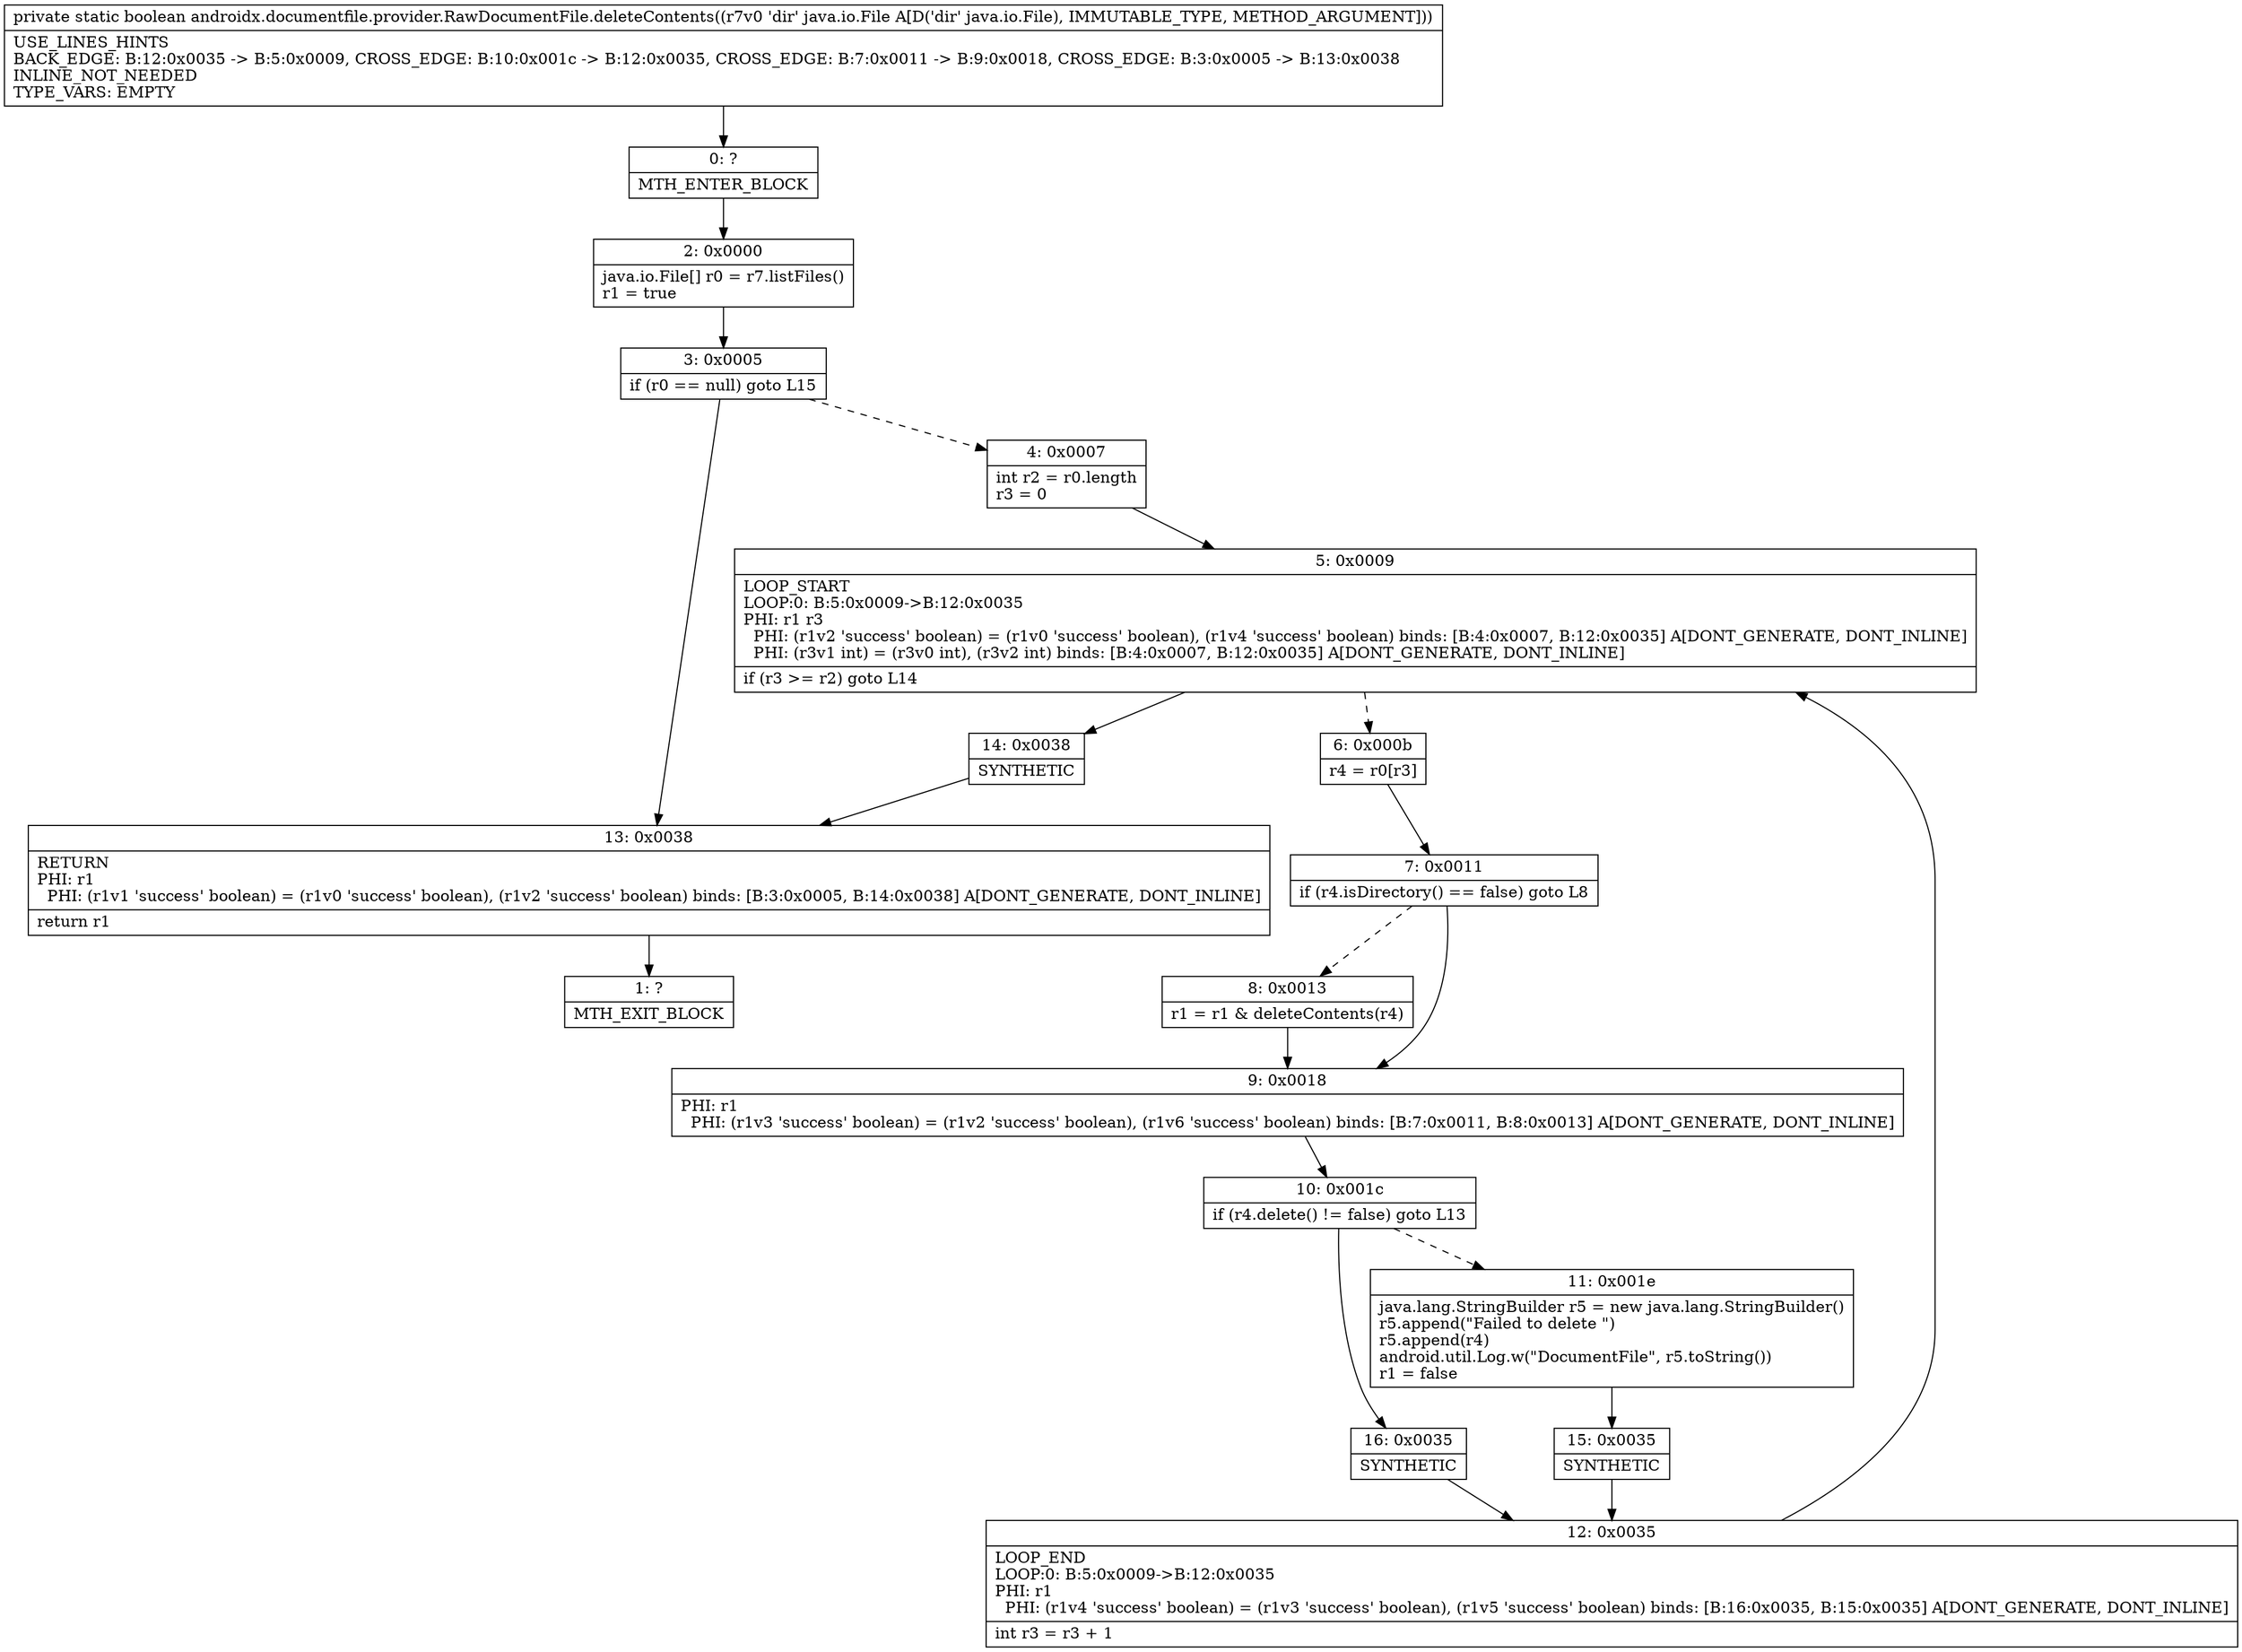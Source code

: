 digraph "CFG forandroidx.documentfile.provider.RawDocumentFile.deleteContents(Ljava\/io\/File;)Z" {
Node_0 [shape=record,label="{0\:\ ?|MTH_ENTER_BLOCK\l}"];
Node_2 [shape=record,label="{2\:\ 0x0000|java.io.File[] r0 = r7.listFiles()\lr1 = true\l}"];
Node_3 [shape=record,label="{3\:\ 0x0005|if (r0 == null) goto L15\l}"];
Node_4 [shape=record,label="{4\:\ 0x0007|int r2 = r0.length\lr3 = 0\l}"];
Node_5 [shape=record,label="{5\:\ 0x0009|LOOP_START\lLOOP:0: B:5:0x0009\-\>B:12:0x0035\lPHI: r1 r3 \l  PHI: (r1v2 'success' boolean) = (r1v0 'success' boolean), (r1v4 'success' boolean) binds: [B:4:0x0007, B:12:0x0035] A[DONT_GENERATE, DONT_INLINE]\l  PHI: (r3v1 int) = (r3v0 int), (r3v2 int) binds: [B:4:0x0007, B:12:0x0035] A[DONT_GENERATE, DONT_INLINE]\l|if (r3 \>= r2) goto L14\l}"];
Node_6 [shape=record,label="{6\:\ 0x000b|r4 = r0[r3]\l}"];
Node_7 [shape=record,label="{7\:\ 0x0011|if (r4.isDirectory() == false) goto L8\l}"];
Node_8 [shape=record,label="{8\:\ 0x0013|r1 = r1 & deleteContents(r4)\l}"];
Node_9 [shape=record,label="{9\:\ 0x0018|PHI: r1 \l  PHI: (r1v3 'success' boolean) = (r1v2 'success' boolean), (r1v6 'success' boolean) binds: [B:7:0x0011, B:8:0x0013] A[DONT_GENERATE, DONT_INLINE]\l}"];
Node_10 [shape=record,label="{10\:\ 0x001c|if (r4.delete() != false) goto L13\l}"];
Node_11 [shape=record,label="{11\:\ 0x001e|java.lang.StringBuilder r5 = new java.lang.StringBuilder()\lr5.append(\"Failed to delete \")\lr5.append(r4)\landroid.util.Log.w(\"DocumentFile\", r5.toString())\lr1 = false\l}"];
Node_15 [shape=record,label="{15\:\ 0x0035|SYNTHETIC\l}"];
Node_12 [shape=record,label="{12\:\ 0x0035|LOOP_END\lLOOP:0: B:5:0x0009\-\>B:12:0x0035\lPHI: r1 \l  PHI: (r1v4 'success' boolean) = (r1v3 'success' boolean), (r1v5 'success' boolean) binds: [B:16:0x0035, B:15:0x0035] A[DONT_GENERATE, DONT_INLINE]\l|int r3 = r3 + 1\l}"];
Node_16 [shape=record,label="{16\:\ 0x0035|SYNTHETIC\l}"];
Node_14 [shape=record,label="{14\:\ 0x0038|SYNTHETIC\l}"];
Node_13 [shape=record,label="{13\:\ 0x0038|RETURN\lPHI: r1 \l  PHI: (r1v1 'success' boolean) = (r1v0 'success' boolean), (r1v2 'success' boolean) binds: [B:3:0x0005, B:14:0x0038] A[DONT_GENERATE, DONT_INLINE]\l|return r1\l}"];
Node_1 [shape=record,label="{1\:\ ?|MTH_EXIT_BLOCK\l}"];
MethodNode[shape=record,label="{private static boolean androidx.documentfile.provider.RawDocumentFile.deleteContents((r7v0 'dir' java.io.File A[D('dir' java.io.File), IMMUTABLE_TYPE, METHOD_ARGUMENT]))  | USE_LINES_HINTS\lBACK_EDGE: B:12:0x0035 \-\> B:5:0x0009, CROSS_EDGE: B:10:0x001c \-\> B:12:0x0035, CROSS_EDGE: B:7:0x0011 \-\> B:9:0x0018, CROSS_EDGE: B:3:0x0005 \-\> B:13:0x0038\lINLINE_NOT_NEEDED\lTYPE_VARS: EMPTY\l}"];
MethodNode -> Node_0;Node_0 -> Node_2;
Node_2 -> Node_3;
Node_3 -> Node_4[style=dashed];
Node_3 -> Node_13;
Node_4 -> Node_5;
Node_5 -> Node_6[style=dashed];
Node_5 -> Node_14;
Node_6 -> Node_7;
Node_7 -> Node_8[style=dashed];
Node_7 -> Node_9;
Node_8 -> Node_9;
Node_9 -> Node_10;
Node_10 -> Node_11[style=dashed];
Node_10 -> Node_16;
Node_11 -> Node_15;
Node_15 -> Node_12;
Node_12 -> Node_5;
Node_16 -> Node_12;
Node_14 -> Node_13;
Node_13 -> Node_1;
}

